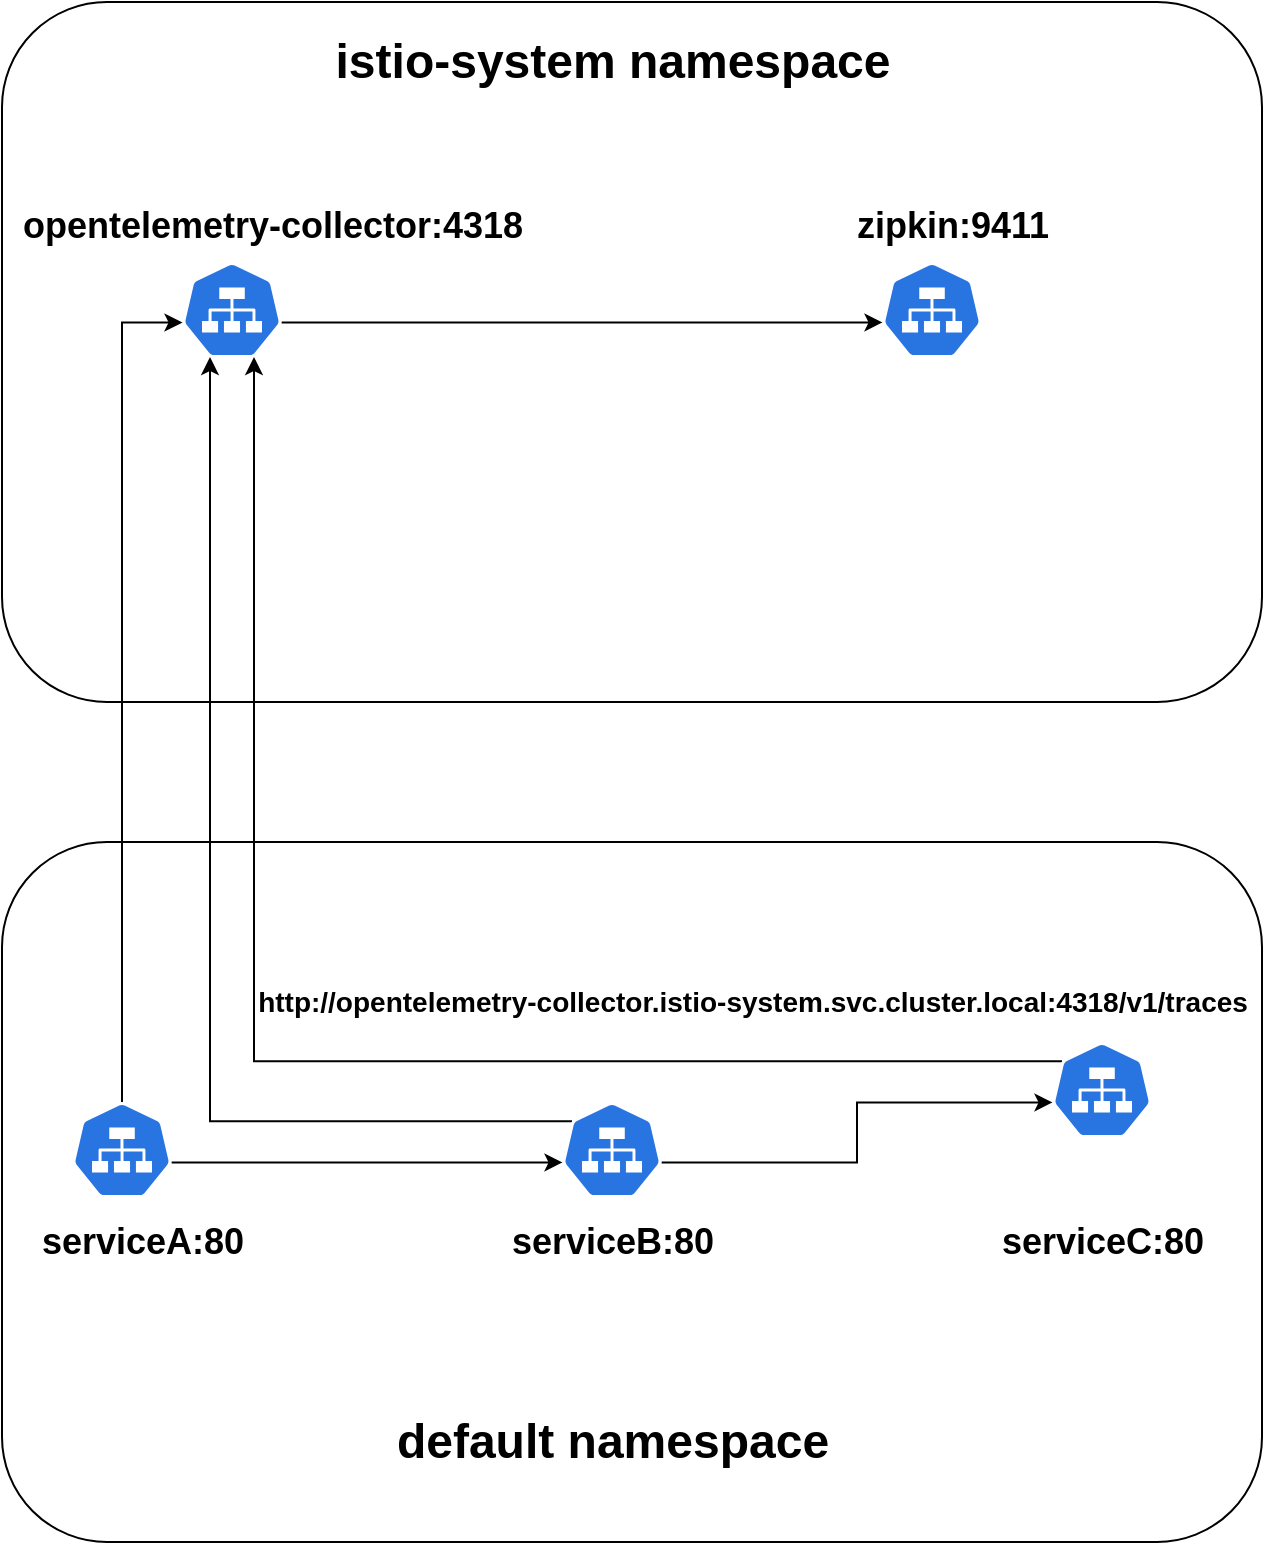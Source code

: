 <mxfile version="18.1.3" type="device"><diagram id="qOUBBEKI9-HEWdVXI7GI" name="Page-1"><mxGraphModel dx="1704" dy="980" grid="1" gridSize="10" guides="1" tooltips="1" connect="1" arrows="1" fold="1" page="1" pageScale="1" pageWidth="850" pageHeight="1100" math="0" shadow="0"><root><mxCell id="0"/><mxCell id="1" parent="0"/><mxCell id="NaGK9sJZ1DNDvsAtC-wu-1" value="" style="rounded=1;whiteSpace=wrap;html=1;" vertex="1" parent="1"><mxGeometry x="160" y="90" width="630" height="350" as="geometry"/></mxCell><mxCell id="NaGK9sJZ1DNDvsAtC-wu-3" value="&lt;b&gt;&lt;font style=&quot;font-size: 24px;&quot;&gt;istio-system namespace&lt;/font&gt;&lt;/b&gt;" style="text;html=1;resizable=0;autosize=1;align=center;verticalAlign=middle;points=[];fillColor=none;strokeColor=none;rounded=0;" vertex="1" parent="1"><mxGeometry x="320" y="110" width="290" height="20" as="geometry"/></mxCell><mxCell id="NaGK9sJZ1DNDvsAtC-wu-5" value="" style="sketch=0;html=1;dashed=0;whitespace=wrap;fillColor=#2875E2;strokeColor=#ffffff;points=[[0.005,0.63,0],[0.1,0.2,0],[0.9,0.2,0],[0.5,0,0],[0.995,0.63,0],[0.72,0.99,0],[0.5,1,0],[0.28,0.99,0]];shape=mxgraph.kubernetes.icon;prIcon=svc;fontSize=24;" vertex="1" parent="1"><mxGeometry x="600" y="220" width="50" height="48" as="geometry"/></mxCell><mxCell id="NaGK9sJZ1DNDvsAtC-wu-6" value="&lt;b&gt;&lt;font style=&quot;font-size: 18px;&quot;&gt;opentelemetry-collector:4318&lt;/font&gt;&lt;/b&gt;" style="text;html=1;resizable=0;autosize=1;align=center;verticalAlign=middle;points=[];fillColor=none;strokeColor=none;rounded=0;fontSize=24;" vertex="1" parent="1"><mxGeometry x="160" y="180" width="270" height="40" as="geometry"/></mxCell><mxCell id="NaGK9sJZ1DNDvsAtC-wu-9" style="edgeStyle=orthogonalEdgeStyle;rounded=0;orthogonalLoop=1;jettySize=auto;html=1;exitX=0.995;exitY=0.63;exitDx=0;exitDy=0;exitPerimeter=0;entryX=0.005;entryY=0.63;entryDx=0;entryDy=0;entryPerimeter=0;fontSize=18;" edge="1" parent="1" source="NaGK9sJZ1DNDvsAtC-wu-7" target="NaGK9sJZ1DNDvsAtC-wu-5"><mxGeometry relative="1" as="geometry"/></mxCell><mxCell id="NaGK9sJZ1DNDvsAtC-wu-7" value="" style="sketch=0;html=1;dashed=0;whitespace=wrap;fillColor=#2875E2;strokeColor=#ffffff;points=[[0.005,0.63,0],[0.1,0.2,0],[0.9,0.2,0],[0.5,0,0],[0.995,0.63,0],[0.72,0.99,0],[0.5,1,0],[0.28,0.99,0]];shape=mxgraph.kubernetes.icon;prIcon=svc;fontSize=24;" vertex="1" parent="1"><mxGeometry x="250" y="220" width="50" height="48" as="geometry"/></mxCell><mxCell id="NaGK9sJZ1DNDvsAtC-wu-8" value="&lt;b&gt;&lt;font style=&quot;font-size: 18px;&quot;&gt;zipkin:9411&lt;/font&gt;&lt;/b&gt;" style="text;html=1;resizable=0;autosize=1;align=center;verticalAlign=middle;points=[];fillColor=none;strokeColor=none;rounded=0;fontSize=24;" vertex="1" parent="1"><mxGeometry x="580" y="180" width="110" height="40" as="geometry"/></mxCell><mxCell id="NaGK9sJZ1DNDvsAtC-wu-10" value="" style="rounded=1;whiteSpace=wrap;html=1;" vertex="1" parent="1"><mxGeometry x="160" y="510" width="630" height="350" as="geometry"/></mxCell><mxCell id="NaGK9sJZ1DNDvsAtC-wu-11" value="&lt;b&gt;&lt;font style=&quot;font-size: 24px;&quot;&gt;default namespace&lt;/font&gt;&lt;/b&gt;" style="text;html=1;resizable=0;autosize=1;align=center;verticalAlign=middle;points=[];fillColor=none;strokeColor=none;rounded=0;" vertex="1" parent="1"><mxGeometry x="350" y="800" width="230" height="20" as="geometry"/></mxCell><mxCell id="NaGK9sJZ1DNDvsAtC-wu-19" style="edgeStyle=orthogonalEdgeStyle;rounded=0;orthogonalLoop=1;jettySize=auto;html=1;exitX=0.995;exitY=0.63;exitDx=0;exitDy=0;exitPerimeter=0;entryX=0.005;entryY=0.63;entryDx=0;entryDy=0;entryPerimeter=0;fontSize=18;" edge="1" parent="1" source="NaGK9sJZ1DNDvsAtC-wu-12" target="NaGK9sJZ1DNDvsAtC-wu-17"><mxGeometry relative="1" as="geometry"/></mxCell><mxCell id="NaGK9sJZ1DNDvsAtC-wu-21" style="edgeStyle=orthogonalEdgeStyle;rounded=0;orthogonalLoop=1;jettySize=auto;html=1;exitX=0.1;exitY=0.2;exitDx=0;exitDy=0;exitPerimeter=0;entryX=0.28;entryY=0.99;entryDx=0;entryDy=0;entryPerimeter=0;fontSize=18;" edge="1" parent="1" source="NaGK9sJZ1DNDvsAtC-wu-12" target="NaGK9sJZ1DNDvsAtC-wu-7"><mxGeometry relative="1" as="geometry"/></mxCell><mxCell id="NaGK9sJZ1DNDvsAtC-wu-12" value="" style="sketch=0;html=1;dashed=0;whitespace=wrap;fillColor=#2875E2;strokeColor=#ffffff;points=[[0.005,0.63,0],[0.1,0.2,0],[0.9,0.2,0],[0.5,0,0],[0.995,0.63,0],[0.72,0.99,0],[0.5,1,0],[0.28,0.99,0]];shape=mxgraph.kubernetes.icon;prIcon=svc;fontSize=24;" vertex="1" parent="1"><mxGeometry x="440" y="640" width="50" height="48" as="geometry"/></mxCell><mxCell id="NaGK9sJZ1DNDvsAtC-wu-13" value="&lt;b&gt;&lt;font style=&quot;font-size: 18px;&quot;&gt;serviceA:80&lt;/font&gt;&lt;/b&gt;" style="text;html=1;resizable=0;autosize=1;align=center;verticalAlign=middle;points=[];fillColor=none;strokeColor=none;rounded=0;fontSize=24;" vertex="1" parent="1"><mxGeometry x="170" y="688" width="120" height="40" as="geometry"/></mxCell><mxCell id="NaGK9sJZ1DNDvsAtC-wu-14" style="edgeStyle=orthogonalEdgeStyle;rounded=0;orthogonalLoop=1;jettySize=auto;html=1;exitX=0.995;exitY=0.63;exitDx=0;exitDy=0;exitPerimeter=0;entryX=0.005;entryY=0.63;entryDx=0;entryDy=0;entryPerimeter=0;fontSize=18;" edge="1" parent="1" source="NaGK9sJZ1DNDvsAtC-wu-15" target="NaGK9sJZ1DNDvsAtC-wu-12"><mxGeometry relative="1" as="geometry"/></mxCell><mxCell id="NaGK9sJZ1DNDvsAtC-wu-20" style="edgeStyle=orthogonalEdgeStyle;rounded=0;orthogonalLoop=1;jettySize=auto;html=1;exitX=0.5;exitY=0;exitDx=0;exitDy=0;exitPerimeter=0;entryX=0.005;entryY=0.63;entryDx=0;entryDy=0;entryPerimeter=0;fontSize=18;" edge="1" parent="1" source="NaGK9sJZ1DNDvsAtC-wu-15" target="NaGK9sJZ1DNDvsAtC-wu-7"><mxGeometry relative="1" as="geometry"/></mxCell><mxCell id="NaGK9sJZ1DNDvsAtC-wu-15" value="" style="sketch=0;html=1;dashed=0;whitespace=wrap;fillColor=#2875E2;strokeColor=#ffffff;points=[[0.005,0.63,0],[0.1,0.2,0],[0.9,0.2,0],[0.5,0,0],[0.995,0.63,0],[0.72,0.99,0],[0.5,1,0],[0.28,0.99,0]];shape=mxgraph.kubernetes.icon;prIcon=svc;fontSize=24;" vertex="1" parent="1"><mxGeometry x="195" y="640" width="50" height="48" as="geometry"/></mxCell><mxCell id="NaGK9sJZ1DNDvsAtC-wu-16" value="&lt;b&gt;&lt;font style=&quot;font-size: 18px;&quot;&gt;serviceB:80&lt;/font&gt;&lt;/b&gt;" style="text;html=1;resizable=0;autosize=1;align=center;verticalAlign=middle;points=[];fillColor=none;strokeColor=none;rounded=0;fontSize=24;" vertex="1" parent="1"><mxGeometry x="405" y="688" width="120" height="40" as="geometry"/></mxCell><mxCell id="NaGK9sJZ1DNDvsAtC-wu-22" style="edgeStyle=orthogonalEdgeStyle;rounded=0;orthogonalLoop=1;jettySize=auto;html=1;exitX=0.1;exitY=0.2;exitDx=0;exitDy=0;exitPerimeter=0;entryX=0.72;entryY=0.99;entryDx=0;entryDy=0;entryPerimeter=0;fontSize=18;" edge="1" parent="1" source="NaGK9sJZ1DNDvsAtC-wu-17" target="NaGK9sJZ1DNDvsAtC-wu-7"><mxGeometry relative="1" as="geometry"/></mxCell><mxCell id="NaGK9sJZ1DNDvsAtC-wu-17" value="" style="sketch=0;html=1;dashed=0;whitespace=wrap;fillColor=#2875E2;strokeColor=#ffffff;points=[[0.005,0.63,0],[0.1,0.2,0],[0.9,0.2,0],[0.5,0,0],[0.995,0.63,0],[0.72,0.99,0],[0.5,1,0],[0.28,0.99,0]];shape=mxgraph.kubernetes.icon;prIcon=svc;fontSize=24;" vertex="1" parent="1"><mxGeometry x="685" y="610" width="50" height="48" as="geometry"/></mxCell><mxCell id="NaGK9sJZ1DNDvsAtC-wu-18" value="&lt;b&gt;&lt;font style=&quot;font-size: 18px;&quot;&gt;serviceC:80&lt;/font&gt;&lt;/b&gt;" style="text;html=1;resizable=0;autosize=1;align=center;verticalAlign=middle;points=[];fillColor=none;strokeColor=none;rounded=0;fontSize=24;" vertex="1" parent="1"><mxGeometry x="650" y="688" width="120" height="40" as="geometry"/></mxCell><mxCell id="NaGK9sJZ1DNDvsAtC-wu-23" value="&lt;b style=&quot;&quot;&gt;&lt;font style=&quot;font-size: 14px;&quot;&gt;http://opentelemetry-collector.istio-system.svc.cluster.local:4318/v1/traces&lt;/font&gt;&lt;/b&gt;" style="text;html=1;resizable=0;autosize=1;align=center;verticalAlign=middle;points=[];fillColor=none;strokeColor=none;rounded=0;" vertex="1" parent="1"><mxGeometry x="280" y="580" width="510" height="20" as="geometry"/></mxCell></root></mxGraphModel></diagram></mxfile>